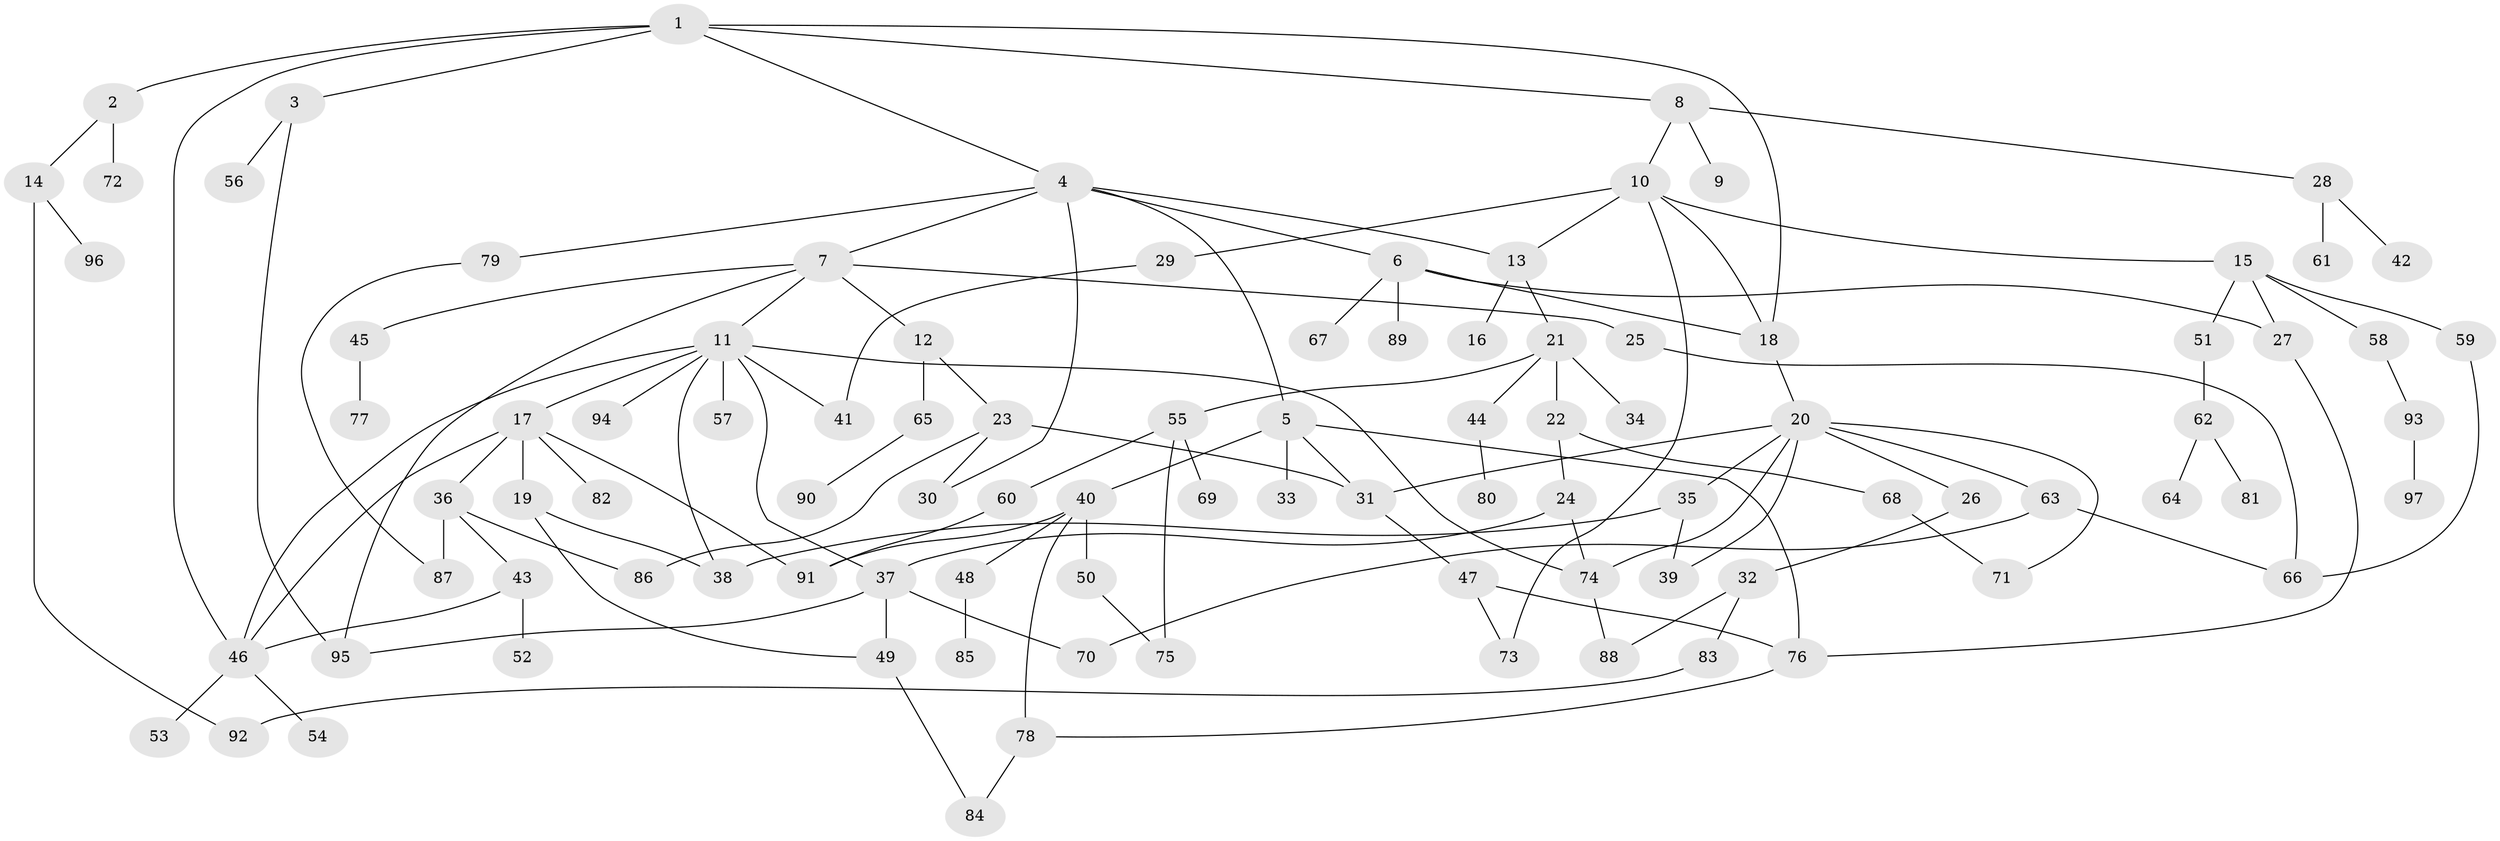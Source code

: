// Generated by graph-tools (version 1.1) at 2025/34/03/09/25 02:34:12]
// undirected, 97 vertices, 132 edges
graph export_dot {
graph [start="1"]
  node [color=gray90,style=filled];
  1;
  2;
  3;
  4;
  5;
  6;
  7;
  8;
  9;
  10;
  11;
  12;
  13;
  14;
  15;
  16;
  17;
  18;
  19;
  20;
  21;
  22;
  23;
  24;
  25;
  26;
  27;
  28;
  29;
  30;
  31;
  32;
  33;
  34;
  35;
  36;
  37;
  38;
  39;
  40;
  41;
  42;
  43;
  44;
  45;
  46;
  47;
  48;
  49;
  50;
  51;
  52;
  53;
  54;
  55;
  56;
  57;
  58;
  59;
  60;
  61;
  62;
  63;
  64;
  65;
  66;
  67;
  68;
  69;
  70;
  71;
  72;
  73;
  74;
  75;
  76;
  77;
  78;
  79;
  80;
  81;
  82;
  83;
  84;
  85;
  86;
  87;
  88;
  89;
  90;
  91;
  92;
  93;
  94;
  95;
  96;
  97;
  1 -- 2;
  1 -- 3;
  1 -- 4;
  1 -- 8;
  1 -- 18;
  1 -- 46;
  2 -- 14;
  2 -- 72;
  3 -- 56;
  3 -- 95;
  4 -- 5;
  4 -- 6;
  4 -- 7;
  4 -- 30;
  4 -- 79;
  4 -- 13;
  5 -- 33;
  5 -- 40;
  5 -- 76;
  5 -- 31;
  6 -- 67;
  6 -- 89;
  6 -- 18;
  6 -- 27;
  7 -- 11;
  7 -- 12;
  7 -- 25;
  7 -- 45;
  7 -- 95;
  8 -- 9;
  8 -- 10;
  8 -- 28;
  10 -- 13;
  10 -- 15;
  10 -- 18;
  10 -- 29;
  10 -- 73;
  11 -- 17;
  11 -- 38;
  11 -- 57;
  11 -- 94;
  11 -- 46;
  11 -- 74;
  11 -- 37;
  11 -- 41;
  12 -- 23;
  12 -- 65;
  13 -- 16;
  13 -- 21;
  14 -- 96;
  14 -- 92;
  15 -- 27;
  15 -- 51;
  15 -- 58;
  15 -- 59;
  17 -- 19;
  17 -- 36;
  17 -- 46;
  17 -- 82;
  17 -- 91;
  18 -- 20;
  19 -- 38;
  19 -- 49;
  20 -- 26;
  20 -- 35;
  20 -- 63;
  20 -- 39;
  20 -- 71;
  20 -- 31;
  20 -- 74;
  21 -- 22;
  21 -- 34;
  21 -- 44;
  21 -- 55;
  22 -- 24;
  22 -- 68;
  23 -- 31;
  23 -- 86;
  23 -- 30;
  24 -- 37;
  24 -- 74;
  25 -- 66;
  26 -- 32;
  27 -- 76;
  28 -- 42;
  28 -- 61;
  29 -- 41;
  31 -- 47;
  32 -- 83;
  32 -- 88;
  35 -- 39;
  35 -- 38;
  36 -- 43;
  36 -- 87;
  36 -- 86;
  37 -- 49;
  37 -- 70;
  37 -- 95;
  40 -- 48;
  40 -- 50;
  40 -- 78;
  40 -- 91;
  43 -- 52;
  43 -- 46;
  44 -- 80;
  45 -- 77;
  46 -- 53;
  46 -- 54;
  47 -- 73;
  47 -- 76;
  48 -- 85;
  49 -- 84;
  50 -- 75;
  51 -- 62;
  55 -- 60;
  55 -- 69;
  55 -- 75;
  58 -- 93;
  59 -- 66;
  60 -- 91;
  62 -- 64;
  62 -- 81;
  63 -- 66;
  63 -- 70;
  65 -- 90;
  68 -- 71;
  74 -- 88;
  76 -- 78;
  78 -- 84;
  79 -- 87;
  83 -- 92;
  93 -- 97;
}

